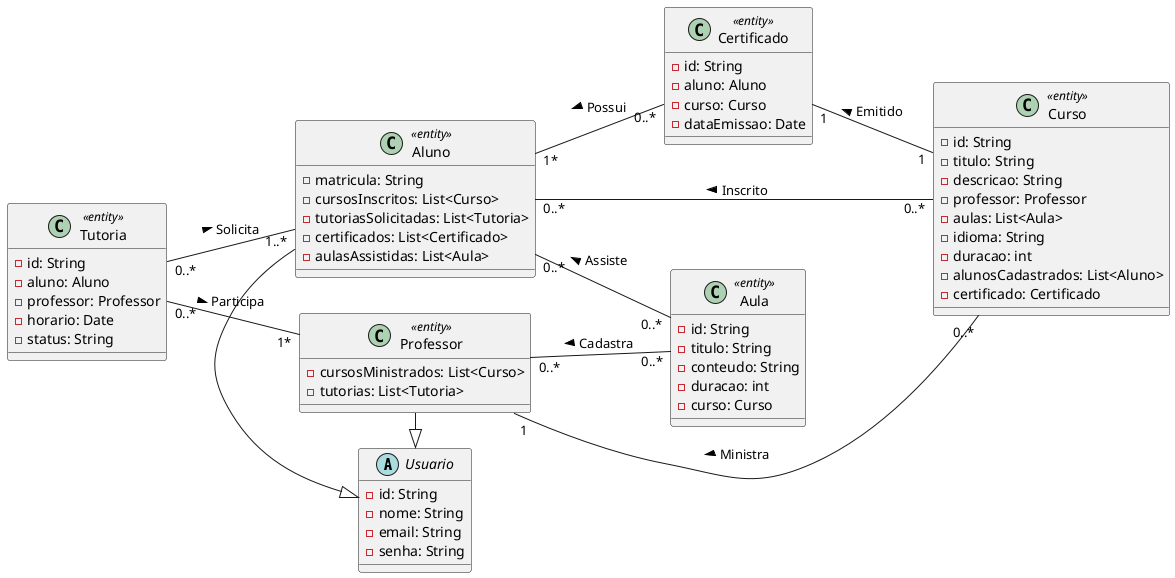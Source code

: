 @startuml "Modelo de Classes"
left to right direction

abstract class Usuario {
    -id: String
    -nome: String
    -email: String
    -senha: String
}

class Aluno <<entity>> {
    -matricula: String
    -cursosInscritos: List<Curso>
    -tutoriasSolicitadas: List<Tutoria>
    -certificados: List<Certificado>
    -aulasAssistidas: List<Aula>
}

class Professor <<entity>> {
    -cursosMinistrados: List<Curso>
    -tutorias: List<Tutoria>
}

class Curso <<entity>> {
    -id: String
    -titulo: String
    -descricao: String
    -professor: Professor
    -aulas: List<Aula>
    -idioma: String
    -duracao: int
    -alunosCadastrados: List<Aluno>
    -certificado: Certificado
}

class Aula <<entity>> {
    -id: String
    -titulo: String
    -conteudo: String
    -duracao: int
    -curso: Curso
}

class Certificado <<entity>> {
    -id: String
    -aluno: Aluno
    -curso: Curso
    -dataEmissao: Date
}

class Tutoria <<entity>> {
    -id: String
    -aluno: Aluno
    -professor: Professor
    -horario: Date
    -status: String
}

Aluno -right-|> Usuario
Professor -right-|> Usuario

Professor "1" -down- "0..*" Curso: < Ministra
Certificado "1" -down- "1" Curso: < Emitido
Aluno "0..*" -down- "0..*" Curso: < Inscrito

Aluno "1..*" -up- "0..*" Tutoria: < Solicita
Professor "1*" -up- "0..*" Tutoria: < Participa

Aluno "0..*" -- "0..*" Aula: < Assiste
Professor "0..*" -- "0..*" Aula: < Cadastra

Aluno "1*" -- "0..*" Certificado: < Possui

@enduml